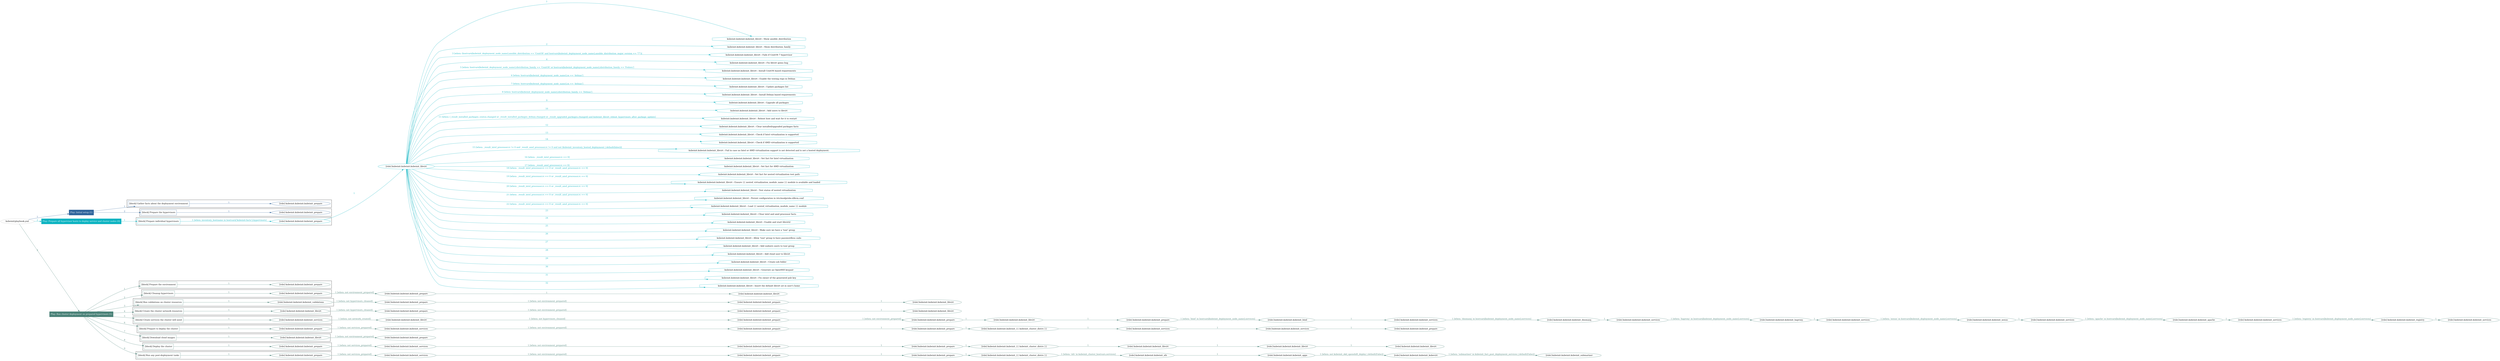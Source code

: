 digraph {
	graph [concentrate=true ordering=in rankdir=LR ratio=fill]
	edge [esep=5 sep=10]
	"kubeinit/playbook.yml" [id=root_node style=dotted]
	play_248563ae [label="Play: Initial setup (1)" color="#30659c" fontcolor="#ffffff" id=play_248563ae shape=box style=filled tooltip=localhost]
	"kubeinit/playbook.yml" -> play_248563ae [label="1 " color="#30659c" fontcolor="#30659c" id=edge_01d08eb2 labeltooltip="1 " tooltip="1 "]
	subgraph "kubeinit.kubeinit.kubeinit_prepare" {
		role_e6f99e74 [label="[role] kubeinit.kubeinit.kubeinit_prepare" color="#30659c" id=role_e6f99e74 tooltip="kubeinit.kubeinit.kubeinit_prepare"]
	}
	subgraph "kubeinit.kubeinit.kubeinit_prepare" {
		role_9d081a5e [label="[role] kubeinit.kubeinit.kubeinit_prepare" color="#30659c" id=role_9d081a5e tooltip="kubeinit.kubeinit.kubeinit_prepare"]
	}
	subgraph "Play: Initial setup (1)" {
		play_248563ae -> block_b29711f4 [label=1 color="#30659c" fontcolor="#30659c" id=edge_4d0a7ac4 labeltooltip=1 tooltip=1]
		subgraph cluster_block_b29711f4 {
			block_b29711f4 [label="[block] Gather facts about the deployment environment" color="#30659c" id=block_b29711f4 labeltooltip="Gather facts about the deployment environment" shape=box tooltip="Gather facts about the deployment environment"]
			block_b29711f4 -> role_e6f99e74 [label="1 " color="#30659c" fontcolor="#30659c" id=edge_d80e0e29 labeltooltip="1 " tooltip="1 "]
		}
		play_248563ae -> block_add31c64 [label=2 color="#30659c" fontcolor="#30659c" id=edge_2680b79e labeltooltip=2 tooltip=2]
		subgraph cluster_block_add31c64 {
			block_add31c64 [label="[block] Prepare the hypervisors" color="#30659c" id=block_add31c64 labeltooltip="Prepare the hypervisors" shape=box tooltip="Prepare the hypervisors"]
			block_add31c64 -> role_9d081a5e [label="1 " color="#30659c" fontcolor="#30659c" id=edge_e2073f29 labeltooltip="1 " tooltip="1 "]
		}
	}
	play_ef7cce17 [label="Play: Prepare all hypervisor hosts to deploy service and cluster nodes (0)" color="#0bb3c1" fontcolor="#ffffff" id=play_ef7cce17 shape=box style=filled tooltip="Play: Prepare all hypervisor hosts to deploy service and cluster nodes (0)"]
	"kubeinit/playbook.yml" -> play_ef7cce17 [label="2 " color="#0bb3c1" fontcolor="#0bb3c1" id=edge_4aede7a1 labeltooltip="2 " tooltip="2 "]
	subgraph "kubeinit.kubeinit.kubeinit_libvirt" {
		role_5b6986c8 [label="[role] kubeinit.kubeinit.kubeinit_libvirt" color="#0bb3c1" id=role_5b6986c8 tooltip="kubeinit.kubeinit.kubeinit_libvirt"]
		task_7f8ef011 [label="kubeinit.kubeinit.kubeinit_libvirt : Show ansible_distribution" color="#0bb3c1" id=task_7f8ef011 shape=octagon tooltip="kubeinit.kubeinit.kubeinit_libvirt : Show ansible_distribution"]
		role_5b6986c8 -> task_7f8ef011 [label="1 " color="#0bb3c1" fontcolor="#0bb3c1" id=edge_6d10e620 labeltooltip="1 " tooltip="1 "]
		task_832eec05 [label="kubeinit.kubeinit.kubeinit_libvirt : Show distribution_family" color="#0bb3c1" id=task_832eec05 shape=octagon tooltip="kubeinit.kubeinit.kubeinit_libvirt : Show distribution_family"]
		role_5b6986c8 -> task_832eec05 [label="2 " color="#0bb3c1" fontcolor="#0bb3c1" id=edge_91ac32dd labeltooltip="2 " tooltip="2 "]
		task_1e289d2f [label="kubeinit.kubeinit.kubeinit_libvirt : Fails if CentOS 7 hypervisor" color="#0bb3c1" id=task_1e289d2f shape=octagon tooltip="kubeinit.kubeinit.kubeinit_libvirt : Fails if CentOS 7 hypervisor"]
		role_5b6986c8 -> task_1e289d2f [label="3 [when: (hostvars[kubeinit_deployment_node_name].ansible_distribution == 'CentOS' and hostvars[kubeinit_deployment_node_name].ansible_distribution_major_version == \"7\")]" color="#0bb3c1" fontcolor="#0bb3c1" id=edge_7131674b labeltooltip="3 [when: (hostvars[kubeinit_deployment_node_name].ansible_distribution == 'CentOS' and hostvars[kubeinit_deployment_node_name].ansible_distribution_major_version == \"7\")]" tooltip="3 [when: (hostvars[kubeinit_deployment_node_name].ansible_distribution == 'CentOS' and hostvars[kubeinit_deployment_node_name].ansible_distribution_major_version == \"7\")]"]
		task_120f2780 [label="kubeinit.kubeinit.kubeinit_libvirt : Fix libvirt qemu bug" color="#0bb3c1" id=task_120f2780 shape=octagon tooltip="kubeinit.kubeinit.kubeinit_libvirt : Fix libvirt qemu bug"]
		role_5b6986c8 -> task_120f2780 [label="4 " color="#0bb3c1" fontcolor="#0bb3c1" id=edge_87a3bd24 labeltooltip="4 " tooltip="4 "]
		task_e5ba5a23 [label="kubeinit.kubeinit.kubeinit_libvirt : Install CentOS based requirements" color="#0bb3c1" id=task_e5ba5a23 shape=octagon tooltip="kubeinit.kubeinit.kubeinit_libvirt : Install CentOS based requirements"]
		role_5b6986c8 -> task_e5ba5a23 [label="5 [when: hostvars[kubeinit_deployment_node_name].distribution_family == 'CentOS' or hostvars[kubeinit_deployment_node_name].distribution_family == 'Fedora']" color="#0bb3c1" fontcolor="#0bb3c1" id=edge_64bd08a5 labeltooltip="5 [when: hostvars[kubeinit_deployment_node_name].distribution_family == 'CentOS' or hostvars[kubeinit_deployment_node_name].distribution_family == 'Fedora']" tooltip="5 [when: hostvars[kubeinit_deployment_node_name].distribution_family == 'CentOS' or hostvars[kubeinit_deployment_node_name].distribution_family == 'Fedora']"]
		task_0767d691 [label="kubeinit.kubeinit.kubeinit_libvirt : Enable the testing repo in Debian" color="#0bb3c1" id=task_0767d691 shape=octagon tooltip="kubeinit.kubeinit.kubeinit_libvirt : Enable the testing repo in Debian"]
		role_5b6986c8 -> task_0767d691 [label="6 [when: hostvars[kubeinit_deployment_node_name].os == 'debian']" color="#0bb3c1" fontcolor="#0bb3c1" id=edge_e7b94d4f labeltooltip="6 [when: hostvars[kubeinit_deployment_node_name].os == 'debian']" tooltip="6 [when: hostvars[kubeinit_deployment_node_name].os == 'debian']"]
		task_9a3b29a3 [label="kubeinit.kubeinit.kubeinit_libvirt : Update packages list" color="#0bb3c1" id=task_9a3b29a3 shape=octagon tooltip="kubeinit.kubeinit.kubeinit_libvirt : Update packages list"]
		role_5b6986c8 -> task_9a3b29a3 [label="7 [when: hostvars[kubeinit_deployment_node_name].os == 'debian']" color="#0bb3c1" fontcolor="#0bb3c1" id=edge_f6acfb12 labeltooltip="7 [when: hostvars[kubeinit_deployment_node_name].os == 'debian']" tooltip="7 [when: hostvars[kubeinit_deployment_node_name].os == 'debian']"]
		task_5033b4ef [label="kubeinit.kubeinit.kubeinit_libvirt : Install Debian based requirements" color="#0bb3c1" id=task_5033b4ef shape=octagon tooltip="kubeinit.kubeinit.kubeinit_libvirt : Install Debian based requirements"]
		role_5b6986c8 -> task_5033b4ef [label="8 [when: hostvars[kubeinit_deployment_node_name].distribution_family == 'Debian']" color="#0bb3c1" fontcolor="#0bb3c1" id=edge_6c4f7f40 labeltooltip="8 [when: hostvars[kubeinit_deployment_node_name].distribution_family == 'Debian']" tooltip="8 [when: hostvars[kubeinit_deployment_node_name].distribution_family == 'Debian']"]
		task_e3e2029e [label="kubeinit.kubeinit.kubeinit_libvirt : Upgrade all packages" color="#0bb3c1" id=task_e3e2029e shape=octagon tooltip="kubeinit.kubeinit.kubeinit_libvirt : Upgrade all packages"]
		role_5b6986c8 -> task_e3e2029e [label="9 " color="#0bb3c1" fontcolor="#0bb3c1" id=edge_20d4b55e labeltooltip="9 " tooltip="9 "]
		task_e4c9753e [label="kubeinit.kubeinit.kubeinit_libvirt : Add users to libvirt" color="#0bb3c1" id=task_e4c9753e shape=octagon tooltip="kubeinit.kubeinit.kubeinit_libvirt : Add users to libvirt"]
		role_5b6986c8 -> task_e4c9753e [label="10 " color="#0bb3c1" fontcolor="#0bb3c1" id=edge_4e9e99e6 labeltooltip="10 " tooltip="10 "]
		task_408cbbf1 [label="kubeinit.kubeinit.kubeinit_libvirt : Reboot host and wait for it to restart" color="#0bb3c1" id=task_408cbbf1 shape=octagon tooltip="kubeinit.kubeinit.kubeinit_libvirt : Reboot host and wait for it to restart"]
		role_5b6986c8 -> task_408cbbf1 [label="11 [when: (_result_installed_packages_centos.changed or _result_installed_packages_debian.changed or _result_upgraded_packages.changed) and kubeinit_libvirt_reboot_hypervisors_after_package_update]" color="#0bb3c1" fontcolor="#0bb3c1" id=edge_b097a365 labeltooltip="11 [when: (_result_installed_packages_centos.changed or _result_installed_packages_debian.changed or _result_upgraded_packages.changed) and kubeinit_libvirt_reboot_hypervisors_after_package_update]" tooltip="11 [when: (_result_installed_packages_centos.changed or _result_installed_packages_debian.changed or _result_upgraded_packages.changed) and kubeinit_libvirt_reboot_hypervisors_after_package_update]"]
		task_3fcae2e8 [label="kubeinit.kubeinit.kubeinit_libvirt : Clear installed/upgraded packages facts" color="#0bb3c1" id=task_3fcae2e8 shape=octagon tooltip="kubeinit.kubeinit.kubeinit_libvirt : Clear installed/upgraded packages facts"]
		role_5b6986c8 -> task_3fcae2e8 [label="12 " color="#0bb3c1" fontcolor="#0bb3c1" id=edge_ad2e5dbf labeltooltip="12 " tooltip="12 "]
		task_940e09fc [label="kubeinit.kubeinit.kubeinit_libvirt : Check if Intel virtualization is supported" color="#0bb3c1" id=task_940e09fc shape=octagon tooltip="kubeinit.kubeinit.kubeinit_libvirt : Check if Intel virtualization is supported"]
		role_5b6986c8 -> task_940e09fc [label="13 " color="#0bb3c1" fontcolor="#0bb3c1" id=edge_0f13d419 labeltooltip="13 " tooltip="13 "]
		task_29597dc0 [label="kubeinit.kubeinit.kubeinit_libvirt : Check if AMD virtualization is supported" color="#0bb3c1" id=task_29597dc0 shape=octagon tooltip="kubeinit.kubeinit.kubeinit_libvirt : Check if AMD virtualization is supported"]
		role_5b6986c8 -> task_29597dc0 [label="14 " color="#0bb3c1" fontcolor="#0bb3c1" id=edge_2ab345d0 labeltooltip="14 " tooltip="14 "]
		task_3a275102 [label="kubeinit.kubeinit.kubeinit_libvirt : Fail in case no Intel or AMD virtualization support is not detected and is not a hosted deployment." color="#0bb3c1" id=task_3a275102 shape=octagon tooltip="kubeinit.kubeinit.kubeinit_libvirt : Fail in case no Intel or AMD virtualization support is not detected and is not a hosted deployment."]
		role_5b6986c8 -> task_3a275102 [label="15 [when: _result_intel_processor.rc != 0 and _result_amd_processor.rc != 0 and not (kubeinit_inventory_hosted_deployment | default(false))]" color="#0bb3c1" fontcolor="#0bb3c1" id=edge_f3178467 labeltooltip="15 [when: _result_intel_processor.rc != 0 and _result_amd_processor.rc != 0 and not (kubeinit_inventory_hosted_deployment | default(false))]" tooltip="15 [when: _result_intel_processor.rc != 0 and _result_amd_processor.rc != 0 and not (kubeinit_inventory_hosted_deployment | default(false))]"]
		task_6bbf4445 [label="kubeinit.kubeinit.kubeinit_libvirt : Set fact for Intel virtualization" color="#0bb3c1" id=task_6bbf4445 shape=octagon tooltip="kubeinit.kubeinit.kubeinit_libvirt : Set fact for Intel virtualization"]
		role_5b6986c8 -> task_6bbf4445 [label="16 [when: _result_intel_processor.rc == 0]" color="#0bb3c1" fontcolor="#0bb3c1" id=edge_ce2d5bb1 labeltooltip="16 [when: _result_intel_processor.rc == 0]" tooltip="16 [when: _result_intel_processor.rc == 0]"]
		task_7578c938 [label="kubeinit.kubeinit.kubeinit_libvirt : Set fact for AMD virtualization" color="#0bb3c1" id=task_7578c938 shape=octagon tooltip="kubeinit.kubeinit.kubeinit_libvirt : Set fact for AMD virtualization"]
		role_5b6986c8 -> task_7578c938 [label="17 [when: _result_amd_processor.rc == 0]" color="#0bb3c1" fontcolor="#0bb3c1" id=edge_35d0af03 labeltooltip="17 [when: _result_amd_processor.rc == 0]" tooltip="17 [when: _result_amd_processor.rc == 0]"]
		task_a361f072 [label="kubeinit.kubeinit.kubeinit_libvirt : Set fact for nested virtualization test path" color="#0bb3c1" id=task_a361f072 shape=octagon tooltip="kubeinit.kubeinit.kubeinit_libvirt : Set fact for nested virtualization test path"]
		role_5b6986c8 -> task_a361f072 [label="18 [when: _result_intel_processor.rc == 0 or _result_amd_processor.rc == 0]" color="#0bb3c1" fontcolor="#0bb3c1" id=edge_f68fe551 labeltooltip="18 [when: _result_intel_processor.rc == 0 or _result_amd_processor.rc == 0]" tooltip="18 [when: _result_intel_processor.rc == 0 or _result_amd_processor.rc == 0]"]
		task_dc087995 [label="kubeinit.kubeinit.kubeinit_libvirt : Ensure {{ nested_virtualization_module_name }} module is available and loaded" color="#0bb3c1" id=task_dc087995 shape=octagon tooltip="kubeinit.kubeinit.kubeinit_libvirt : Ensure {{ nested_virtualization_module_name }} module is available and loaded"]
		role_5b6986c8 -> task_dc087995 [label="19 [when: _result_intel_processor.rc == 0 or _result_amd_processor.rc == 0]" color="#0bb3c1" fontcolor="#0bb3c1" id=edge_0733695c labeltooltip="19 [when: _result_intel_processor.rc == 0 or _result_amd_processor.rc == 0]" tooltip="19 [when: _result_intel_processor.rc == 0 or _result_amd_processor.rc == 0]"]
		task_f9d4b863 [label="kubeinit.kubeinit.kubeinit_libvirt : Test status of nested virtualization" color="#0bb3c1" id=task_f9d4b863 shape=octagon tooltip="kubeinit.kubeinit.kubeinit_libvirt : Test status of nested virtualization"]
		role_5b6986c8 -> task_f9d4b863 [label="20 [when: _result_intel_processor.rc == 0 or _result_amd_processor.rc == 0]" color="#0bb3c1" fontcolor="#0bb3c1" id=edge_d4c236ac labeltooltip="20 [when: _result_intel_processor.rc == 0 or _result_amd_processor.rc == 0]" tooltip="20 [when: _result_intel_processor.rc == 0 or _result_amd_processor.rc == 0]"]
		task_8214b1c7 [label="kubeinit.kubeinit.kubeinit_libvirt : Persist configuration in /etc/modprobe.d/kvm.conf" color="#0bb3c1" id=task_8214b1c7 shape=octagon tooltip="kubeinit.kubeinit.kubeinit_libvirt : Persist configuration in /etc/modprobe.d/kvm.conf"]
		role_5b6986c8 -> task_8214b1c7 [label="21 [when: _result_intel_processor.rc == 0 or _result_amd_processor.rc == 0]" color="#0bb3c1" fontcolor="#0bb3c1" id=edge_c7c22ee2 labeltooltip="21 [when: _result_intel_processor.rc == 0 or _result_amd_processor.rc == 0]" tooltip="21 [when: _result_intel_processor.rc == 0 or _result_amd_processor.rc == 0]"]
		task_64136854 [label="kubeinit.kubeinit.kubeinit_libvirt : Load {{ nested_virtualization_module_name }} module" color="#0bb3c1" id=task_64136854 shape=octagon tooltip="kubeinit.kubeinit.kubeinit_libvirt : Load {{ nested_virtualization_module_name }} module"]
		role_5b6986c8 -> task_64136854 [label="22 [when: _result_intel_processor.rc == 0 or _result_amd_processor.rc == 0]" color="#0bb3c1" fontcolor="#0bb3c1" id=edge_872efed4 labeltooltip="22 [when: _result_intel_processor.rc == 0 or _result_amd_processor.rc == 0]" tooltip="22 [when: _result_intel_processor.rc == 0 or _result_amd_processor.rc == 0]"]
		task_b457f523 [label="kubeinit.kubeinit.kubeinit_libvirt : Clear intel and amd processor facts" color="#0bb3c1" id=task_b457f523 shape=octagon tooltip="kubeinit.kubeinit.kubeinit_libvirt : Clear intel and amd processor facts"]
		role_5b6986c8 -> task_b457f523 [label="23 " color="#0bb3c1" fontcolor="#0bb3c1" id=edge_f96aae67 labeltooltip="23 " tooltip="23 "]
		task_c47a9e75 [label="kubeinit.kubeinit.kubeinit_libvirt : Enable and start libvirtd" color="#0bb3c1" id=task_c47a9e75 shape=octagon tooltip="kubeinit.kubeinit.kubeinit_libvirt : Enable and start libvirtd"]
		role_5b6986c8 -> task_c47a9e75 [label="24 " color="#0bb3c1" fontcolor="#0bb3c1" id=edge_be35d47f labeltooltip="24 " tooltip="24 "]
		task_cd82d3b8 [label="kubeinit.kubeinit.kubeinit_libvirt : Make sure we have a 'toor' group" color="#0bb3c1" id=task_cd82d3b8 shape=octagon tooltip="kubeinit.kubeinit.kubeinit_libvirt : Make sure we have a 'toor' group"]
		role_5b6986c8 -> task_cd82d3b8 [label="25 " color="#0bb3c1" fontcolor="#0bb3c1" id=edge_44d6e9f1 labeltooltip="25 " tooltip="25 "]
		task_6ef8eb62 [label="kubeinit.kubeinit.kubeinit_libvirt : Allow 'toor' group to have passwordless sudo" color="#0bb3c1" id=task_6ef8eb62 shape=octagon tooltip="kubeinit.kubeinit.kubeinit_libvirt : Allow 'toor' group to have passwordless sudo"]
		role_5b6986c8 -> task_6ef8eb62 [label="26 " color="#0bb3c1" fontcolor="#0bb3c1" id=edge_edf86605 labeltooltip="26 " tooltip="26 "]
		task_ea1832d3 [label="kubeinit.kubeinit.kubeinit_libvirt : Add sudoers users to toor group" color="#0bb3c1" id=task_ea1832d3 shape=octagon tooltip="kubeinit.kubeinit.kubeinit_libvirt : Add sudoers users to toor group"]
		role_5b6986c8 -> task_ea1832d3 [label="27 " color="#0bb3c1" fontcolor="#0bb3c1" id=edge_2bd01084 labeltooltip="27 " tooltip="27 "]
		task_bb944059 [label="kubeinit.kubeinit.kubeinit_libvirt : Add cloud user to libvirt" color="#0bb3c1" id=task_bb944059 shape=octagon tooltip="kubeinit.kubeinit.kubeinit_libvirt : Add cloud user to libvirt"]
		role_5b6986c8 -> task_bb944059 [label="28 " color="#0bb3c1" fontcolor="#0bb3c1" id=edge_c3a6ea04 labeltooltip="28 " tooltip="28 "]
		task_efa3d1d6 [label="kubeinit.kubeinit.kubeinit_libvirt : Create ssh folder" color="#0bb3c1" id=task_efa3d1d6 shape=octagon tooltip="kubeinit.kubeinit.kubeinit_libvirt : Create ssh folder"]
		role_5b6986c8 -> task_efa3d1d6 [label="29 " color="#0bb3c1" fontcolor="#0bb3c1" id=edge_7f5cacb9 labeltooltip="29 " tooltip="29 "]
		task_b25a5323 [label="kubeinit.kubeinit.kubeinit_libvirt : Generate an OpenSSH keypair" color="#0bb3c1" id=task_b25a5323 shape=octagon tooltip="kubeinit.kubeinit.kubeinit_libvirt : Generate an OpenSSH keypair"]
		role_5b6986c8 -> task_b25a5323 [label="30 " color="#0bb3c1" fontcolor="#0bb3c1" id=edge_aa48b131 labeltooltip="30 " tooltip="30 "]
		task_a91144cf [label="kubeinit.kubeinit.kubeinit_libvirt : Fix owner of the generated pub key" color="#0bb3c1" id=task_a91144cf shape=octagon tooltip="kubeinit.kubeinit.kubeinit_libvirt : Fix owner of the generated pub key"]
		role_5b6986c8 -> task_a91144cf [label="31 " color="#0bb3c1" fontcolor="#0bb3c1" id=edge_8901a8ec labeltooltip="31 " tooltip="31 "]
		task_933c98ca [label="kubeinit.kubeinit.kubeinit_libvirt : Insert the default libvirt uri in user's home" color="#0bb3c1" id=task_933c98ca shape=octagon tooltip="kubeinit.kubeinit.kubeinit_libvirt : Insert the default libvirt uri in user's home"]
		role_5b6986c8 -> task_933c98ca [label="32 " color="#0bb3c1" fontcolor="#0bb3c1" id=edge_789d5fec labeltooltip="32 " tooltip="32 "]
	}
	subgraph "kubeinit.kubeinit.kubeinit_prepare" {
		role_cfe5ce6a [label="[role] kubeinit.kubeinit.kubeinit_prepare" color="#0bb3c1" id=role_cfe5ce6a tooltip="kubeinit.kubeinit.kubeinit_prepare"]
		role_cfe5ce6a -> role_5b6986c8 [label="1 " color="#0bb3c1" fontcolor="#0bb3c1" id=edge_cd16c224 labeltooltip="1 " tooltip="1 "]
	}
	subgraph "Play: Prepare all hypervisor hosts to deploy service and cluster nodes (0)" {
		play_ef7cce17 -> block_ddd09deb [label=1 color="#0bb3c1" fontcolor="#0bb3c1" id=edge_c5a83c83 labeltooltip=1 tooltip=1]
		subgraph cluster_block_ddd09deb {
			block_ddd09deb [label="[block] Prepare individual hypervisors" color="#0bb3c1" id=block_ddd09deb labeltooltip="Prepare individual hypervisors" shape=box tooltip="Prepare individual hypervisors"]
			block_ddd09deb -> role_cfe5ce6a [label="1 [when: inventory_hostname in hostvars['kubeinit-facts'].hypervisors]" color="#0bb3c1" fontcolor="#0bb3c1" id=edge_a87efd54 labeltooltip="1 [when: inventory_hostname in hostvars['kubeinit-facts'].hypervisors]" tooltip="1 [when: inventory_hostname in hostvars['kubeinit-facts'].hypervisors]"]
		}
	}
	play_f459a3ce [label="Play: Run cluster deployment on prepared hypervisors (1)" color="#4a8278" fontcolor="#ffffff" id=play_f459a3ce shape=box style=filled tooltip=localhost]
	"kubeinit/playbook.yml" -> play_f459a3ce [label="3 " color="#4a8278" fontcolor="#4a8278" id=edge_d339360a labeltooltip="3 " tooltip="3 "]
	subgraph "kubeinit.kubeinit.kubeinit_prepare" {
		role_79fdf1b7 [label="[role] kubeinit.kubeinit.kubeinit_prepare" color="#4a8278" id=role_79fdf1b7 tooltip="kubeinit.kubeinit.kubeinit_prepare"]
	}
	subgraph "kubeinit.kubeinit.kubeinit_libvirt" {
		role_8382b9a1 [label="[role] kubeinit.kubeinit.kubeinit_libvirt" color="#4a8278" id=role_8382b9a1 tooltip="kubeinit.kubeinit.kubeinit_libvirt"]
	}
	subgraph "kubeinit.kubeinit.kubeinit_prepare" {
		role_9767dd0b [label="[role] kubeinit.kubeinit.kubeinit_prepare" color="#4a8278" id=role_9767dd0b tooltip="kubeinit.kubeinit.kubeinit_prepare"]
		role_9767dd0b -> role_8382b9a1 [label="1 " color="#4a8278" fontcolor="#4a8278" id=edge_f62145bb labeltooltip="1 " tooltip="1 "]
	}
	subgraph "kubeinit.kubeinit.kubeinit_prepare" {
		role_4a75cb76 [label="[role] kubeinit.kubeinit.kubeinit_prepare" color="#4a8278" id=role_4a75cb76 tooltip="kubeinit.kubeinit.kubeinit_prepare"]
		role_4a75cb76 -> role_9767dd0b [label="1 [when: not environment_prepared]" color="#4a8278" fontcolor="#4a8278" id=edge_dbbd225f labeltooltip="1 [when: not environment_prepared]" tooltip="1 [when: not environment_prepared]"]
	}
	subgraph "kubeinit.kubeinit.kubeinit_libvirt" {
		role_995c9e57 [label="[role] kubeinit.kubeinit.kubeinit_libvirt" color="#4a8278" id=role_995c9e57 tooltip="kubeinit.kubeinit.kubeinit_libvirt"]
	}
	subgraph "kubeinit.kubeinit.kubeinit_prepare" {
		role_91d308f6 [label="[role] kubeinit.kubeinit.kubeinit_prepare" color="#4a8278" id=role_91d308f6 tooltip="kubeinit.kubeinit.kubeinit_prepare"]
		role_91d308f6 -> role_995c9e57 [label="1 " color="#4a8278" fontcolor="#4a8278" id=edge_37b40761 labeltooltip="1 " tooltip="1 "]
	}
	subgraph "kubeinit.kubeinit.kubeinit_prepare" {
		role_f3131b9b [label="[role] kubeinit.kubeinit.kubeinit_prepare" color="#4a8278" id=role_f3131b9b tooltip="kubeinit.kubeinit.kubeinit_prepare"]
		role_f3131b9b -> role_91d308f6 [label="1 [when: not environment_prepared]" color="#4a8278" fontcolor="#4a8278" id=edge_5bd41ba2 labeltooltip="1 [when: not environment_prepared]" tooltip="1 [when: not environment_prepared]"]
	}
	subgraph "kubeinit.kubeinit.kubeinit_validations" {
		role_14c1d8a6 [label="[role] kubeinit.kubeinit.kubeinit_validations" color="#4a8278" id=role_14c1d8a6 tooltip="kubeinit.kubeinit.kubeinit_validations"]
		role_14c1d8a6 -> role_f3131b9b [label="1 [when: not hypervisors_cleaned]" color="#4a8278" fontcolor="#4a8278" id=edge_8c41a585 labeltooltip="1 [when: not hypervisors_cleaned]" tooltip="1 [when: not hypervisors_cleaned]"]
	}
	subgraph "kubeinit.kubeinit.kubeinit_libvirt" {
		role_be5a555d [label="[role] kubeinit.kubeinit.kubeinit_libvirt" color="#4a8278" id=role_be5a555d tooltip="kubeinit.kubeinit.kubeinit_libvirt"]
	}
	subgraph "kubeinit.kubeinit.kubeinit_prepare" {
		role_33940e32 [label="[role] kubeinit.kubeinit.kubeinit_prepare" color="#4a8278" id=role_33940e32 tooltip="kubeinit.kubeinit.kubeinit_prepare"]
		role_33940e32 -> role_be5a555d [label="1 " color="#4a8278" fontcolor="#4a8278" id=edge_51e51d57 labeltooltip="1 " tooltip="1 "]
	}
	subgraph "kubeinit.kubeinit.kubeinit_prepare" {
		role_31b1319b [label="[role] kubeinit.kubeinit.kubeinit_prepare" color="#4a8278" id=role_31b1319b tooltip="kubeinit.kubeinit.kubeinit_prepare"]
		role_31b1319b -> role_33940e32 [label="1 [when: not environment_prepared]" color="#4a8278" fontcolor="#4a8278" id=edge_6137799b labeltooltip="1 [when: not environment_prepared]" tooltip="1 [when: not environment_prepared]"]
	}
	subgraph "kubeinit.kubeinit.kubeinit_libvirt" {
		role_b18b2fee [label="[role] kubeinit.kubeinit.kubeinit_libvirt" color="#4a8278" id=role_b18b2fee tooltip="kubeinit.kubeinit.kubeinit_libvirt"]
		role_b18b2fee -> role_31b1319b [label="1 [when: not hypervisors_cleaned]" color="#4a8278" fontcolor="#4a8278" id=edge_c6ec0a0b labeltooltip="1 [when: not hypervisors_cleaned]" tooltip="1 [when: not hypervisors_cleaned]"]
	}
	subgraph "kubeinit.kubeinit.kubeinit_services" {
		role_cac1990f [label="[role] kubeinit.kubeinit.kubeinit_services" color="#4a8278" id=role_cac1990f tooltip="kubeinit.kubeinit.kubeinit_services"]
	}
	subgraph "kubeinit.kubeinit.kubeinit_registry" {
		role_e31f409c [label="[role] kubeinit.kubeinit.kubeinit_registry" color="#4a8278" id=role_e31f409c tooltip="kubeinit.kubeinit.kubeinit_registry"]
		role_e31f409c -> role_cac1990f [label="1 " color="#4a8278" fontcolor="#4a8278" id=edge_900f5b64 labeltooltip="1 " tooltip="1 "]
	}
	subgraph "kubeinit.kubeinit.kubeinit_services" {
		role_17d3de05 [label="[role] kubeinit.kubeinit.kubeinit_services" color="#4a8278" id=role_17d3de05 tooltip="kubeinit.kubeinit.kubeinit_services"]
		role_17d3de05 -> role_e31f409c [label="1 [when: 'registry' in hostvars[kubeinit_deployment_node_name].services]" color="#4a8278" fontcolor="#4a8278" id=edge_2ab6cd07 labeltooltip="1 [when: 'registry' in hostvars[kubeinit_deployment_node_name].services]" tooltip="1 [when: 'registry' in hostvars[kubeinit_deployment_node_name].services]"]
	}
	subgraph "kubeinit.kubeinit.kubeinit_apache" {
		role_58e66848 [label="[role] kubeinit.kubeinit.kubeinit_apache" color="#4a8278" id=role_58e66848 tooltip="kubeinit.kubeinit.kubeinit_apache"]
		role_58e66848 -> role_17d3de05 [label="1 " color="#4a8278" fontcolor="#4a8278" id=edge_86200dea labeltooltip="1 " tooltip="1 "]
	}
	subgraph "kubeinit.kubeinit.kubeinit_services" {
		role_dbea8824 [label="[role] kubeinit.kubeinit.kubeinit_services" color="#4a8278" id=role_dbea8824 tooltip="kubeinit.kubeinit.kubeinit_services"]
		role_dbea8824 -> role_58e66848 [label="1 [when: 'apache' in hostvars[kubeinit_deployment_node_name].services]" color="#4a8278" fontcolor="#4a8278" id=edge_e417c27c labeltooltip="1 [when: 'apache' in hostvars[kubeinit_deployment_node_name].services]" tooltip="1 [when: 'apache' in hostvars[kubeinit_deployment_node_name].services]"]
	}
	subgraph "kubeinit.kubeinit.kubeinit_nexus" {
		role_3064d121 [label="[role] kubeinit.kubeinit.kubeinit_nexus" color="#4a8278" id=role_3064d121 tooltip="kubeinit.kubeinit.kubeinit_nexus"]
		role_3064d121 -> role_dbea8824 [label="1 " color="#4a8278" fontcolor="#4a8278" id=edge_8364e0a6 labeltooltip="1 " tooltip="1 "]
	}
	subgraph "kubeinit.kubeinit.kubeinit_services" {
		role_445453e3 [label="[role] kubeinit.kubeinit.kubeinit_services" color="#4a8278" id=role_445453e3 tooltip="kubeinit.kubeinit.kubeinit_services"]
		role_445453e3 -> role_3064d121 [label="1 [when: 'nexus' in hostvars[kubeinit_deployment_node_name].services]" color="#4a8278" fontcolor="#4a8278" id=edge_12c6854b labeltooltip="1 [when: 'nexus' in hostvars[kubeinit_deployment_node_name].services]" tooltip="1 [when: 'nexus' in hostvars[kubeinit_deployment_node_name].services]"]
	}
	subgraph "kubeinit.kubeinit.kubeinit_haproxy" {
		role_b26ddfad [label="[role] kubeinit.kubeinit.kubeinit_haproxy" color="#4a8278" id=role_b26ddfad tooltip="kubeinit.kubeinit.kubeinit_haproxy"]
		role_b26ddfad -> role_445453e3 [label="1 " color="#4a8278" fontcolor="#4a8278" id=edge_8a744e57 labeltooltip="1 " tooltip="1 "]
	}
	subgraph "kubeinit.kubeinit.kubeinit_services" {
		role_85869d82 [label="[role] kubeinit.kubeinit.kubeinit_services" color="#4a8278" id=role_85869d82 tooltip="kubeinit.kubeinit.kubeinit_services"]
		role_85869d82 -> role_b26ddfad [label="1 [when: 'haproxy' in hostvars[kubeinit_deployment_node_name].services]" color="#4a8278" fontcolor="#4a8278" id=edge_3f82aa6f labeltooltip="1 [when: 'haproxy' in hostvars[kubeinit_deployment_node_name].services]" tooltip="1 [when: 'haproxy' in hostvars[kubeinit_deployment_node_name].services]"]
	}
	subgraph "kubeinit.kubeinit.kubeinit_dnsmasq" {
		role_f255743b [label="[role] kubeinit.kubeinit.kubeinit_dnsmasq" color="#4a8278" id=role_f255743b tooltip="kubeinit.kubeinit.kubeinit_dnsmasq"]
		role_f255743b -> role_85869d82 [label="1 " color="#4a8278" fontcolor="#4a8278" id=edge_250a1eb7 labeltooltip="1 " tooltip="1 "]
	}
	subgraph "kubeinit.kubeinit.kubeinit_services" {
		role_08ed405e [label="[role] kubeinit.kubeinit.kubeinit_services" color="#4a8278" id=role_08ed405e tooltip="kubeinit.kubeinit.kubeinit_services"]
		role_08ed405e -> role_f255743b [label="1 [when: 'dnsmasq' in hostvars[kubeinit_deployment_node_name].services]" color="#4a8278" fontcolor="#4a8278" id=edge_cdea1f88 labeltooltip="1 [when: 'dnsmasq' in hostvars[kubeinit_deployment_node_name].services]" tooltip="1 [when: 'dnsmasq' in hostvars[kubeinit_deployment_node_name].services]"]
	}
	subgraph "kubeinit.kubeinit.kubeinit_bind" {
		role_ffbe4bf0 [label="[role] kubeinit.kubeinit.kubeinit_bind" color="#4a8278" id=role_ffbe4bf0 tooltip="kubeinit.kubeinit.kubeinit_bind"]
		role_ffbe4bf0 -> role_08ed405e [label="1 " color="#4a8278" fontcolor="#4a8278" id=edge_5c227029 labeltooltip="1 " tooltip="1 "]
	}
	subgraph "kubeinit.kubeinit.kubeinit_prepare" {
		role_f0f5da1c [label="[role] kubeinit.kubeinit.kubeinit_prepare" color="#4a8278" id=role_f0f5da1c tooltip="kubeinit.kubeinit.kubeinit_prepare"]
		role_f0f5da1c -> role_ffbe4bf0 [label="1 [when: 'bind' in hostvars[kubeinit_deployment_node_name].services]" color="#4a8278" fontcolor="#4a8278" id=edge_bcaf80dc labeltooltip="1 [when: 'bind' in hostvars[kubeinit_deployment_node_name].services]" tooltip="1 [when: 'bind' in hostvars[kubeinit_deployment_node_name].services]"]
	}
	subgraph "kubeinit.kubeinit.kubeinit_libvirt" {
		role_81d974c4 [label="[role] kubeinit.kubeinit.kubeinit_libvirt" color="#4a8278" id=role_81d974c4 tooltip="kubeinit.kubeinit.kubeinit_libvirt"]
		role_81d974c4 -> role_f0f5da1c [label="1 " color="#4a8278" fontcolor="#4a8278" id=edge_5980b2fd labeltooltip="1 " tooltip="1 "]
	}
	subgraph "kubeinit.kubeinit.kubeinit_prepare" {
		role_1d67888a [label="[role] kubeinit.kubeinit.kubeinit_prepare" color="#4a8278" id=role_1d67888a tooltip="kubeinit.kubeinit.kubeinit_prepare"]
		role_1d67888a -> role_81d974c4 [label="1 " color="#4a8278" fontcolor="#4a8278" id=edge_c8d84efa labeltooltip="1 " tooltip="1 "]
	}
	subgraph "kubeinit.kubeinit.kubeinit_prepare" {
		role_f1d6aeac [label="[role] kubeinit.kubeinit.kubeinit_prepare" color="#4a8278" id=role_f1d6aeac tooltip="kubeinit.kubeinit.kubeinit_prepare"]
		role_f1d6aeac -> role_1d67888a [label="1 [when: not environment_prepared]" color="#4a8278" fontcolor="#4a8278" id=edge_b3bf4b3d labeltooltip="1 [when: not environment_prepared]" tooltip="1 [when: not environment_prepared]"]
	}
	subgraph "kubeinit.kubeinit.kubeinit_libvirt" {
		role_aa24d835 [label="[role] kubeinit.kubeinit.kubeinit_libvirt" color="#4a8278" id=role_aa24d835 tooltip="kubeinit.kubeinit.kubeinit_libvirt"]
		role_aa24d835 -> role_f1d6aeac [label="1 [when: not hypervisors_cleaned]" color="#4a8278" fontcolor="#4a8278" id=edge_b669a11a labeltooltip="1 [when: not hypervisors_cleaned]" tooltip="1 [when: not hypervisors_cleaned]"]
	}
	subgraph "kubeinit.kubeinit.kubeinit_services" {
		role_c6d357d9 [label="[role] kubeinit.kubeinit.kubeinit_services" color="#4a8278" id=role_c6d357d9 tooltip="kubeinit.kubeinit.kubeinit_services"]
		role_c6d357d9 -> role_aa24d835 [label="1 [when: not network_created]" color="#4a8278" fontcolor="#4a8278" id=edge_44fb4563 labeltooltip="1 [when: not network_created]" tooltip="1 [when: not network_created]"]
	}
	subgraph "kubeinit.kubeinit.kubeinit_prepare" {
		role_2d1df791 [label="[role] kubeinit.kubeinit.kubeinit_prepare" color="#4a8278" id=role_2d1df791 tooltip="kubeinit.kubeinit.kubeinit_prepare"]
	}
	subgraph "kubeinit.kubeinit.kubeinit_services" {
		role_a6523ce2 [label="[role] kubeinit.kubeinit.kubeinit_services" color="#4a8278" id=role_a6523ce2 tooltip="kubeinit.kubeinit.kubeinit_services"]
		role_a6523ce2 -> role_2d1df791 [label="1 " color="#4a8278" fontcolor="#4a8278" id=edge_b32cb78f labeltooltip="1 " tooltip="1 "]
	}
	subgraph "kubeinit.kubeinit.kubeinit_services" {
		role_1e877048 [label="[role] kubeinit.kubeinit.kubeinit_services" color="#4a8278" id=role_1e877048 tooltip="kubeinit.kubeinit.kubeinit_services"]
		role_1e877048 -> role_a6523ce2 [label="1 " color="#4a8278" fontcolor="#4a8278" id=edge_c6f817fe labeltooltip="1 " tooltip="1 "]
	}
	subgraph "kubeinit.kubeinit.kubeinit_{{ kubeinit_cluster_distro }}" {
		role_d8847f57 [label="[role] kubeinit.kubeinit.kubeinit_{{ kubeinit_cluster_distro }}" color="#4a8278" id=role_d8847f57 tooltip="kubeinit.kubeinit.kubeinit_{{ kubeinit_cluster_distro }}"]
		role_d8847f57 -> role_1e877048 [label="1 " color="#4a8278" fontcolor="#4a8278" id=edge_5e7815c7 labeltooltip="1 " tooltip="1 "]
	}
	subgraph "kubeinit.kubeinit.kubeinit_prepare" {
		role_90ea3d13 [label="[role] kubeinit.kubeinit.kubeinit_prepare" color="#4a8278" id=role_90ea3d13 tooltip="kubeinit.kubeinit.kubeinit_prepare"]
		role_90ea3d13 -> role_d8847f57 [label="1 " color="#4a8278" fontcolor="#4a8278" id=edge_bd6b49fe labeltooltip="1 " tooltip="1 "]
	}
	subgraph "kubeinit.kubeinit.kubeinit_prepare" {
		role_f40a0263 [label="[role] kubeinit.kubeinit.kubeinit_prepare" color="#4a8278" id=role_f40a0263 tooltip="kubeinit.kubeinit.kubeinit_prepare"]
		role_f40a0263 -> role_90ea3d13 [label="1 " color="#4a8278" fontcolor="#4a8278" id=edge_952f3195 labeltooltip="1 " tooltip="1 "]
	}
	subgraph "kubeinit.kubeinit.kubeinit_services" {
		role_c93e5102 [label="[role] kubeinit.kubeinit.kubeinit_services" color="#4a8278" id=role_c93e5102 tooltip="kubeinit.kubeinit.kubeinit_services"]
		role_c93e5102 -> role_f40a0263 [label="1 [when: not environment_prepared]" color="#4a8278" fontcolor="#4a8278" id=edge_f3ca4556 labeltooltip="1 [when: not environment_prepared]" tooltip="1 [when: not environment_prepared]"]
	}
	subgraph "kubeinit.kubeinit.kubeinit_prepare" {
		role_60b3b851 [label="[role] kubeinit.kubeinit.kubeinit_prepare" color="#4a8278" id=role_60b3b851 tooltip="kubeinit.kubeinit.kubeinit_prepare"]
		role_60b3b851 -> role_c93e5102 [label="1 [when: not services_prepared]" color="#4a8278" fontcolor="#4a8278" id=edge_d4824816 labeltooltip="1 [when: not services_prepared]" tooltip="1 [when: not services_prepared]"]
	}
	subgraph "kubeinit.kubeinit.kubeinit_prepare" {
		role_6d0d2d90 [label="[role] kubeinit.kubeinit.kubeinit_prepare" color="#4a8278" id=role_6d0d2d90 tooltip="kubeinit.kubeinit.kubeinit_prepare"]
	}
	subgraph "kubeinit.kubeinit.kubeinit_libvirt" {
		role_7f73fd58 [label="[role] kubeinit.kubeinit.kubeinit_libvirt" color="#4a8278" id=role_7f73fd58 tooltip="kubeinit.kubeinit.kubeinit_libvirt"]
		role_7f73fd58 -> role_6d0d2d90 [label="1 [when: not environment_prepared]" color="#4a8278" fontcolor="#4a8278" id=edge_323028f5 labeltooltip="1 [when: not environment_prepared]" tooltip="1 [when: not environment_prepared]"]
	}
	subgraph "kubeinit.kubeinit.kubeinit_libvirt" {
		role_cc9c3f62 [label="[role] kubeinit.kubeinit.kubeinit_libvirt" color="#4a8278" id=role_cc9c3f62 tooltip="kubeinit.kubeinit.kubeinit_libvirt"]
	}
	subgraph "kubeinit.kubeinit.kubeinit_libvirt" {
		role_d4dbc8ba [label="[role] kubeinit.kubeinit.kubeinit_libvirt" color="#4a8278" id=role_d4dbc8ba tooltip="kubeinit.kubeinit.kubeinit_libvirt"]
		role_d4dbc8ba -> role_cc9c3f62 [label="1 " color="#4a8278" fontcolor="#4a8278" id=edge_2a9824c6 labeltooltip="1 " tooltip="1 "]
	}
	subgraph "kubeinit.kubeinit.kubeinit_libvirt" {
		role_97f9178a [label="[role] kubeinit.kubeinit.kubeinit_libvirt" color="#4a8278" id=role_97f9178a tooltip="kubeinit.kubeinit.kubeinit_libvirt"]
		role_97f9178a -> role_d4dbc8ba [label="1 " color="#4a8278" fontcolor="#4a8278" id=edge_2eda3531 labeltooltip="1 " tooltip="1 "]
	}
	subgraph "kubeinit.kubeinit.kubeinit_{{ kubeinit_cluster_distro }}" {
		role_110cc6c0 [label="[role] kubeinit.kubeinit.kubeinit_{{ kubeinit_cluster_distro }}" color="#4a8278" id=role_110cc6c0 tooltip="kubeinit.kubeinit.kubeinit_{{ kubeinit_cluster_distro }}"]
		role_110cc6c0 -> role_97f9178a [label="1 " color="#4a8278" fontcolor="#4a8278" id=edge_934ed566 labeltooltip="1 " tooltip="1 "]
	}
	subgraph "kubeinit.kubeinit.kubeinit_prepare" {
		role_acd58364 [label="[role] kubeinit.kubeinit.kubeinit_prepare" color="#4a8278" id=role_acd58364 tooltip="kubeinit.kubeinit.kubeinit_prepare"]
		role_acd58364 -> role_110cc6c0 [label="1 " color="#4a8278" fontcolor="#4a8278" id=edge_21f13772 labeltooltip="1 " tooltip="1 "]
	}
	subgraph "kubeinit.kubeinit.kubeinit_prepare" {
		role_140152e4 [label="[role] kubeinit.kubeinit.kubeinit_prepare" color="#4a8278" id=role_140152e4 tooltip="kubeinit.kubeinit.kubeinit_prepare"]
		role_140152e4 -> role_acd58364 [label="1 " color="#4a8278" fontcolor="#4a8278" id=edge_ae4e7ef5 labeltooltip="1 " tooltip="1 "]
	}
	subgraph "kubeinit.kubeinit.kubeinit_services" {
		role_4c1cf921 [label="[role] kubeinit.kubeinit.kubeinit_services" color="#4a8278" id=role_4c1cf921 tooltip="kubeinit.kubeinit.kubeinit_services"]
		role_4c1cf921 -> role_140152e4 [label="1 [when: not environment_prepared]" color="#4a8278" fontcolor="#4a8278" id=edge_1bf88eac labeltooltip="1 [when: not environment_prepared]" tooltip="1 [when: not environment_prepared]"]
	}
	subgraph "kubeinit.kubeinit.kubeinit_prepare" {
		role_5b6593b8 [label="[role] kubeinit.kubeinit.kubeinit_prepare" color="#4a8278" id=role_5b6593b8 tooltip="kubeinit.kubeinit.kubeinit_prepare"]
		role_5b6593b8 -> role_4c1cf921 [label="1 [when: not services_prepared]" color="#4a8278" fontcolor="#4a8278" id=edge_31724442 labeltooltip="1 [when: not services_prepared]" tooltip="1 [when: not services_prepared]"]
	}
	subgraph "kubeinit.kubeinit.kubeinit_submariner" {
		role_689ff485 [label="[role] kubeinit.kubeinit.kubeinit_submariner" color="#4a8278" id=role_689ff485 tooltip="kubeinit.kubeinit.kubeinit_submariner"]
	}
	subgraph "kubeinit.kubeinit.kubeinit_kubevirt" {
		role_c2dd19c1 [label="[role] kubeinit.kubeinit.kubeinit_kubevirt" color="#4a8278" id=role_c2dd19c1 tooltip="kubeinit.kubeinit.kubeinit_kubevirt"]
		role_c2dd19c1 -> role_689ff485 [label="1 [when: 'submariner' in kubeinit_fact_post_deployment_services | default(False)]" color="#4a8278" fontcolor="#4a8278" id=edge_a10c5816 labeltooltip="1 [when: 'submariner' in kubeinit_fact_post_deployment_services | default(False)]" tooltip="1 [when: 'submariner' in kubeinit_fact_post_deployment_services | default(False)]"]
	}
	subgraph "kubeinit.kubeinit.kubeinit_apps" {
		role_adf23849 [label="[role] kubeinit.kubeinit.kubeinit_apps" color="#4a8278" id=role_adf23849 tooltip="kubeinit.kubeinit.kubeinit_apps"]
		role_adf23849 -> role_c2dd19c1 [label="1 [when: not kubeinit_okd_openshift_deploy | default(False)]" color="#4a8278" fontcolor="#4a8278" id=edge_c80acae6 labeltooltip="1 [when: not kubeinit_okd_openshift_deploy | default(False)]" tooltip="1 [when: not kubeinit_okd_openshift_deploy | default(False)]"]
	}
	subgraph "kubeinit.kubeinit.kubeinit_nfs" {
		role_999fbb82 [label="[role] kubeinit.kubeinit.kubeinit_nfs" color="#4a8278" id=role_999fbb82 tooltip="kubeinit.kubeinit.kubeinit_nfs"]
		role_999fbb82 -> role_adf23849 [label="1 " color="#4a8278" fontcolor="#4a8278" id=edge_cc724f0a labeltooltip="1 " tooltip="1 "]
	}
	subgraph "kubeinit.kubeinit.kubeinit_{{ kubeinit_cluster_distro }}" {
		role_48bf0443 [label="[role] kubeinit.kubeinit.kubeinit_{{ kubeinit_cluster_distro }}" color="#4a8278" id=role_48bf0443 tooltip="kubeinit.kubeinit.kubeinit_{{ kubeinit_cluster_distro }}"]
		role_48bf0443 -> role_999fbb82 [label="1 [when: 'nfs' in kubeinit_cluster_hostvars.services]" color="#4a8278" fontcolor="#4a8278" id=edge_a9554423 labeltooltip="1 [when: 'nfs' in kubeinit_cluster_hostvars.services]" tooltip="1 [when: 'nfs' in kubeinit_cluster_hostvars.services]"]
	}
	subgraph "kubeinit.kubeinit.kubeinit_prepare" {
		role_a0ba0163 [label="[role] kubeinit.kubeinit.kubeinit_prepare" color="#4a8278" id=role_a0ba0163 tooltip="kubeinit.kubeinit.kubeinit_prepare"]
		role_a0ba0163 -> role_48bf0443 [label="1 " color="#4a8278" fontcolor="#4a8278" id=edge_31659413 labeltooltip="1 " tooltip="1 "]
	}
	subgraph "kubeinit.kubeinit.kubeinit_prepare" {
		role_2c568f6d [label="[role] kubeinit.kubeinit.kubeinit_prepare" color="#4a8278" id=role_2c568f6d tooltip="kubeinit.kubeinit.kubeinit_prepare"]
		role_2c568f6d -> role_a0ba0163 [label="1 " color="#4a8278" fontcolor="#4a8278" id=edge_dfcf6772 labeltooltip="1 " tooltip="1 "]
	}
	subgraph "kubeinit.kubeinit.kubeinit_services" {
		role_2d0967bb [label="[role] kubeinit.kubeinit.kubeinit_services" color="#4a8278" id=role_2d0967bb tooltip="kubeinit.kubeinit.kubeinit_services"]
		role_2d0967bb -> role_2c568f6d [label="1 [when: not environment_prepared]" color="#4a8278" fontcolor="#4a8278" id=edge_1e2da2fb labeltooltip="1 [when: not environment_prepared]" tooltip="1 [when: not environment_prepared]"]
	}
	subgraph "kubeinit.kubeinit.kubeinit_prepare" {
		role_333f88b7 [label="[role] kubeinit.kubeinit.kubeinit_prepare" color="#4a8278" id=role_333f88b7 tooltip="kubeinit.kubeinit.kubeinit_prepare"]
		role_333f88b7 -> role_2d0967bb [label="1 [when: not services_prepared]" color="#4a8278" fontcolor="#4a8278" id=edge_88b8b6f5 labeltooltip="1 [when: not services_prepared]" tooltip="1 [when: not services_prepared]"]
	}
	subgraph "Play: Run cluster deployment on prepared hypervisors (1)" {
		play_f459a3ce -> block_1272b26b [label=1 color="#4a8278" fontcolor="#4a8278" id=edge_b82f5bda labeltooltip=1 tooltip=1]
		subgraph cluster_block_1272b26b {
			block_1272b26b [label="[block] Prepare the environment" color="#4a8278" id=block_1272b26b labeltooltip="Prepare the environment" shape=box tooltip="Prepare the environment"]
			block_1272b26b -> role_79fdf1b7 [label="1 " color="#4a8278" fontcolor="#4a8278" id=edge_cb510292 labeltooltip="1 " tooltip="1 "]
		}
		play_f459a3ce -> block_4567ed4d [label=2 color="#4a8278" fontcolor="#4a8278" id=edge_ad6faf28 labeltooltip=2 tooltip=2]
		subgraph cluster_block_4567ed4d {
			block_4567ed4d [label="[block] Cleanup hypervisors" color="#4a8278" id=block_4567ed4d labeltooltip="Cleanup hypervisors" shape=box tooltip="Cleanup hypervisors"]
			block_4567ed4d -> role_4a75cb76 [label="1 " color="#4a8278" fontcolor="#4a8278" id=edge_fc7b4a02 labeltooltip="1 " tooltip="1 "]
		}
		play_f459a3ce -> block_7d4b3316 [label=3 color="#4a8278" fontcolor="#4a8278" id=edge_ccef2832 labeltooltip=3 tooltip=3]
		subgraph cluster_block_7d4b3316 {
			block_7d4b3316 [label="[block] Run validations on cluster resources" color="#4a8278" id=block_7d4b3316 labeltooltip="Run validations on cluster resources" shape=box tooltip="Run validations on cluster resources"]
			block_7d4b3316 -> role_14c1d8a6 [label="1 " color="#4a8278" fontcolor="#4a8278" id=edge_e6a8e068 labeltooltip="1 " tooltip="1 "]
		}
		play_f459a3ce -> block_f4841cc7 [label=4 color="#4a8278" fontcolor="#4a8278" id=edge_92b88dba labeltooltip=4 tooltip=4]
		subgraph cluster_block_f4841cc7 {
			block_f4841cc7 [label="[block] Create the cluster network resources" color="#4a8278" id=block_f4841cc7 labeltooltip="Create the cluster network resources" shape=box tooltip="Create the cluster network resources"]
			block_f4841cc7 -> role_b18b2fee [label="1 " color="#4a8278" fontcolor="#4a8278" id=edge_2a4e086d labeltooltip="1 " tooltip="1 "]
		}
		play_f459a3ce -> block_bdee91e8 [label=5 color="#4a8278" fontcolor="#4a8278" id=edge_e9dbf68f labeltooltip=5 tooltip=5]
		subgraph cluster_block_bdee91e8 {
			block_bdee91e8 [label="[block] Create services the cluster will need" color="#4a8278" id=block_bdee91e8 labeltooltip="Create services the cluster will need" shape=box tooltip="Create services the cluster will need"]
			block_bdee91e8 -> role_c6d357d9 [label="1 " color="#4a8278" fontcolor="#4a8278" id=edge_bce4699e labeltooltip="1 " tooltip="1 "]
		}
		play_f459a3ce -> block_ef9df0a3 [label=6 color="#4a8278" fontcolor="#4a8278" id=edge_422d5b1b labeltooltip=6 tooltip=6]
		subgraph cluster_block_ef9df0a3 {
			block_ef9df0a3 [label="[block] Prepare to deploy the cluster" color="#4a8278" id=block_ef9df0a3 labeltooltip="Prepare to deploy the cluster" shape=box tooltip="Prepare to deploy the cluster"]
			block_ef9df0a3 -> role_60b3b851 [label="1 " color="#4a8278" fontcolor="#4a8278" id=edge_41fd0dc4 labeltooltip="1 " tooltip="1 "]
		}
		play_f459a3ce -> block_4d101698 [label=7 color="#4a8278" fontcolor="#4a8278" id=edge_236b2eb6 labeltooltip=7 tooltip=7]
		subgraph cluster_block_4d101698 {
			block_4d101698 [label="[block] Download cloud images" color="#4a8278" id=block_4d101698 labeltooltip="Download cloud images" shape=box tooltip="Download cloud images"]
			block_4d101698 -> role_7f73fd58 [label="1 " color="#4a8278" fontcolor="#4a8278" id=edge_076575fe labeltooltip="1 " tooltip="1 "]
		}
		play_f459a3ce -> block_275cb044 [label=8 color="#4a8278" fontcolor="#4a8278" id=edge_7aabcd6f labeltooltip=8 tooltip=8]
		subgraph cluster_block_275cb044 {
			block_275cb044 [label="[block] Deploy the cluster" color="#4a8278" id=block_275cb044 labeltooltip="Deploy the cluster" shape=box tooltip="Deploy the cluster"]
			block_275cb044 -> role_5b6593b8 [label="1 " color="#4a8278" fontcolor="#4a8278" id=edge_f609a068 labeltooltip="1 " tooltip="1 "]
		}
		play_f459a3ce -> block_3d3caaef [label=9 color="#4a8278" fontcolor="#4a8278" id=edge_2016e776 labeltooltip=9 tooltip=9]
		subgraph cluster_block_3d3caaef {
			block_3d3caaef [label="[block] Run any post-deployment tasks" color="#4a8278" id=block_3d3caaef labeltooltip="Run any post-deployment tasks" shape=box tooltip="Run any post-deployment tasks"]
			block_3d3caaef -> role_333f88b7 [label="1 " color="#4a8278" fontcolor="#4a8278" id=edge_ac7941f8 labeltooltip="1 " tooltip="1 "]
		}
	}
}
